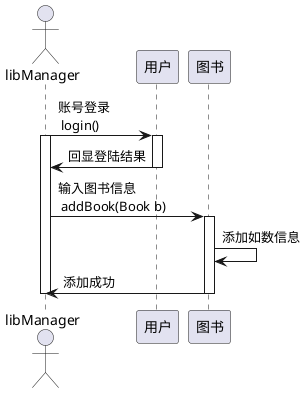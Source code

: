 @startuml
actor libManager
participant 用户 as Person
participant 图书 as book
libManager -> Person :账号登录\n login()
activate libManager
activate Person
Person -> libManager :回显登陆结果
deactivate Person
libManager -> book :输入图书信息\n addBook(Book b)
activate book
book -> book :添加如数信息
book -> libManager :添加成功
deactivate book
deactivate libManager
@enduml